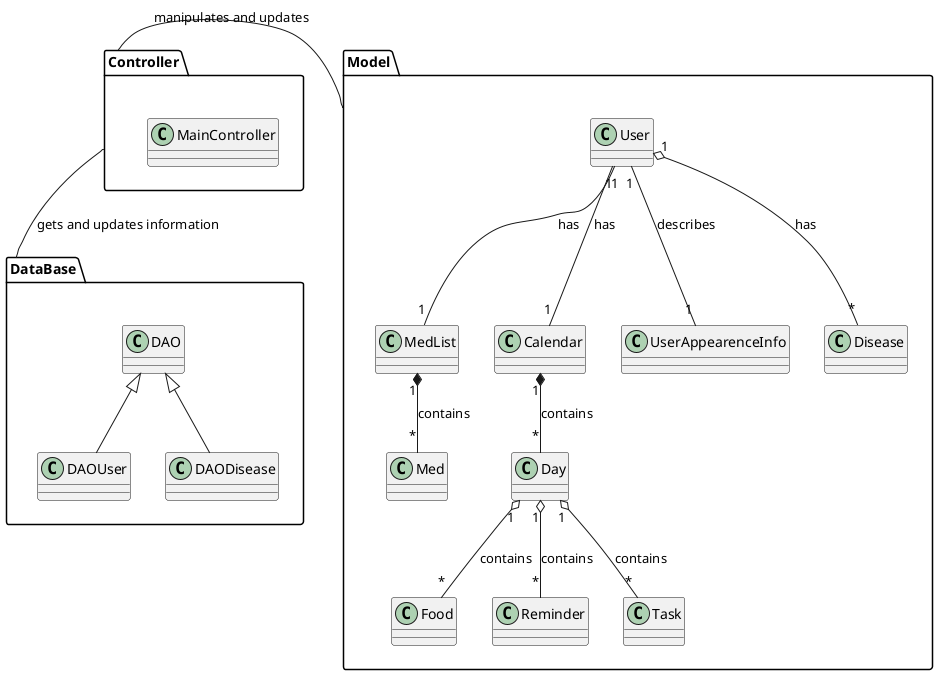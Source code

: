 @startuml



Model.MedList "1"*--"*" Model.Med:"contains"
Model.User "1"--"1" Model.MedList:"has"
Model.User "1"--"1" Model.Calendar:"has"
Model.Calendar "1"*--"*" Model.Day:"contains"
Model.Day "1" o-- "*" Model.Food:"contains"
Model.User "1"--"1" Model.UserAppearenceInfo:"describes"



Controller - Model:"manipulates and updates"
Controller -- DataBase:"gets and updates information"
package DataBase{}
package Controller{}


Model.User "1" o-- "*" Model.Disease :"has"

Model.Day "1" o-- "*" Model.Reminder : "contains"
Model.Day "1" o-- "*" Model.Task : "contains"
DataBase.DAO <|-- DataBase.DAOUser
DataBase.DAO <|-- DataBase.DAODisease
class Controller.MainController{

}

@enduml